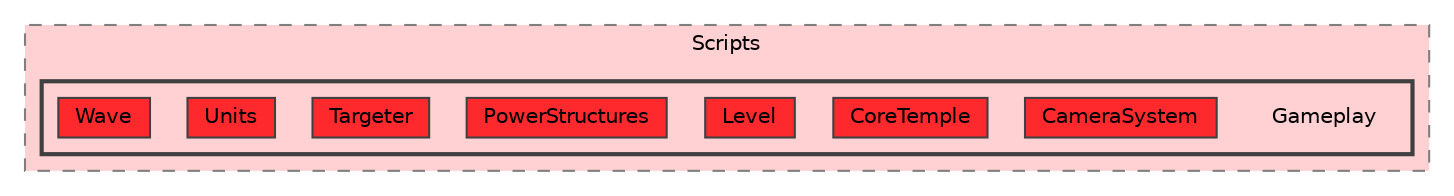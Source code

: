 digraph "C:/Users/PC/Documents/GitHub/Witch-Pack/WitchPack/Assets/Scripts/Gameplay"
{
 // LATEX_PDF_SIZE
  bgcolor="transparent";
  edge [fontname=Helvetica,fontsize=10,labelfontname=Helvetica,labelfontsize=10];
  node [fontname=Helvetica,fontsize=10,shape=box,height=0.2,width=0.4];
  compound=true
  subgraph clusterdir_9ac8f34010cad31c2f4e44a4a44f5a85 {
    graph [ bgcolor="#ffd1d2", pencolor="grey50", label="Scripts", fontname=Helvetica,fontsize=10 style="filled,dashed", URL="dir_9ac8f34010cad31c2f4e44a4a44f5a85.html",tooltip=""]
  subgraph clusterdir_a1eac335a0516011d8f6ee932ceb0b11 {
    graph [ bgcolor="#ffd1d2", pencolor="grey25", label="", fontname=Helvetica,fontsize=10 style="filled,bold", URL="dir_a1eac335a0516011d8f6ee932ceb0b11.html",tooltip=""]
    dir_a1eac335a0516011d8f6ee932ceb0b11 [shape=plaintext, label="Gameplay"];
  dir_9c741e010a9780fbcd882c8df35d27b2 [label="CameraSystem", fillcolor="#fe292d", color="grey25", style="filled", URL="dir_9c741e010a9780fbcd882c8df35d27b2.html",tooltip=""];
  dir_24e62414fa9c67f6eb5e20bb297f79fa [label="CoreTemple", fillcolor="#fe292d", color="grey25", style="filled", URL="dir_24e62414fa9c67f6eb5e20bb297f79fa.html",tooltip=""];
  dir_a82d22643f90703183e1b5c3a1b62bdb [label="Level", fillcolor="#fe292d", color="grey25", style="filled", URL="dir_a82d22643f90703183e1b5c3a1b62bdb.html",tooltip=""];
  dir_6a47c1a9668b36b08c0f9d6220c6ef6c [label="PowerStructures", fillcolor="#fe292d", color="grey25", style="filled", URL="dir_6a47c1a9668b36b08c0f9d6220c6ef6c.html",tooltip=""];
  dir_baa79e18cb5cc65ebd82ee436c0379a8 [label="Targeter", fillcolor="#fe292d", color="grey25", style="filled", URL="dir_baa79e18cb5cc65ebd82ee436c0379a8.html",tooltip=""];
  dir_55f7f091d3a367088f48b14965849a8a [label="Units", fillcolor="#fe292d", color="grey25", style="filled", URL="dir_55f7f091d3a367088f48b14965849a8a.html",tooltip=""];
  dir_541a143506b23b0c2bd2c6bb0f8d0141 [label="Wave", fillcolor="#fe292d", color="grey25", style="filled", URL="dir_541a143506b23b0c2bd2c6bb0f8d0141.html",tooltip=""];
  }
  }
}
